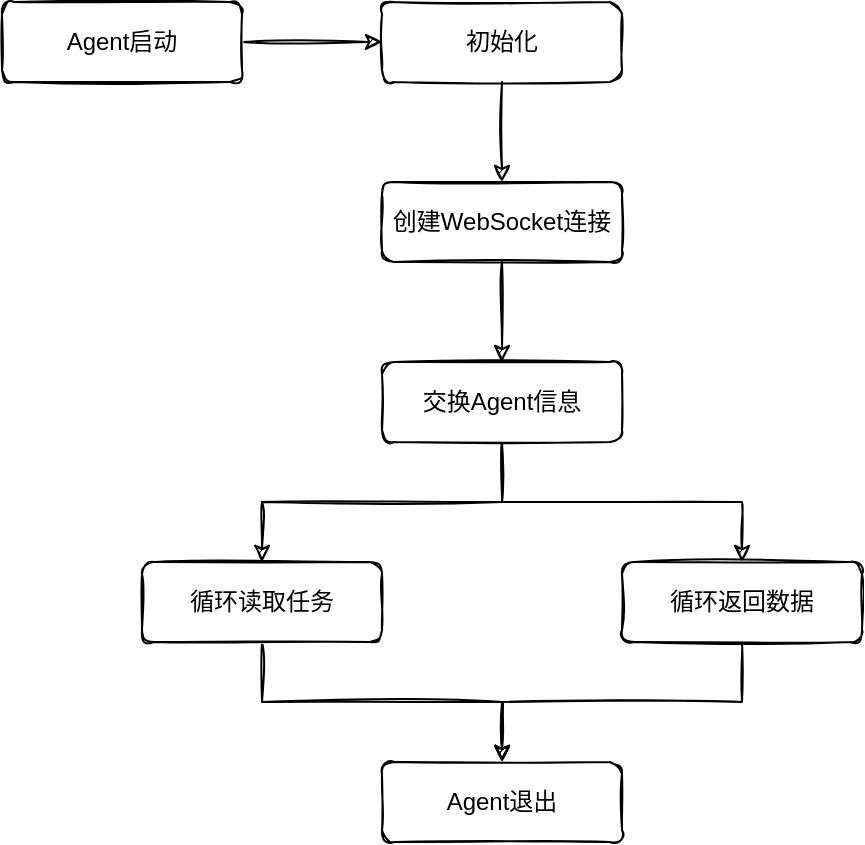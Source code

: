<mxfile version="19.0.3" type="device"><diagram id="C5RBs43oDa-KdzZeNtuy" name="Page-1"><mxGraphModel dx="1038" dy="641" grid="1" gridSize="10" guides="1" tooltips="1" connect="1" arrows="1" fold="1" page="1" pageScale="1" pageWidth="827" pageHeight="1169" math="0" shadow="0"><root><mxCell id="WIyWlLk6GJQsqaUBKTNV-0"/><mxCell id="WIyWlLk6GJQsqaUBKTNV-1" parent="WIyWlLk6GJQsqaUBKTNV-0"/><mxCell id="MeWg7sukLauvN3H1yDG9-4" style="edgeStyle=orthogonalEdgeStyle;rounded=0;orthogonalLoop=1;jettySize=auto;html=1;exitX=1;exitY=0.5;exitDx=0;exitDy=0;sketch=1;" edge="1" parent="WIyWlLk6GJQsqaUBKTNV-1" source="WIyWlLk6GJQsqaUBKTNV-3" target="MeWg7sukLauvN3H1yDG9-1"><mxGeometry relative="1" as="geometry"/></mxCell><mxCell id="WIyWlLk6GJQsqaUBKTNV-3" value="Agent启动" style="rounded=1;whiteSpace=wrap;html=1;fontSize=12;glass=0;strokeWidth=1;shadow=0;sketch=1;" parent="WIyWlLk6GJQsqaUBKTNV-1" vertex="1"><mxGeometry x="140" y="30" width="120" height="40" as="geometry"/></mxCell><mxCell id="MeWg7sukLauvN3H1yDG9-5" style="edgeStyle=orthogonalEdgeStyle;rounded=0;orthogonalLoop=1;jettySize=auto;html=1;exitX=0.5;exitY=1;exitDx=0;exitDy=0;entryX=0.5;entryY=0;entryDx=0;entryDy=0;sketch=1;" edge="1" parent="WIyWlLk6GJQsqaUBKTNV-1" source="MeWg7sukLauvN3H1yDG9-1" target="MeWg7sukLauvN3H1yDG9-2"><mxGeometry relative="1" as="geometry"/></mxCell><mxCell id="MeWg7sukLauvN3H1yDG9-1" value="初始化" style="rounded=1;whiteSpace=wrap;html=1;fontSize=12;glass=0;strokeWidth=1;shadow=0;sketch=1;" vertex="1" parent="WIyWlLk6GJQsqaUBKTNV-1"><mxGeometry x="330" y="30" width="120" height="40" as="geometry"/></mxCell><mxCell id="MeWg7sukLauvN3H1yDG9-6" style="edgeStyle=orthogonalEdgeStyle;rounded=0;orthogonalLoop=1;jettySize=auto;html=1;exitX=0.5;exitY=1;exitDx=0;exitDy=0;entryX=0.5;entryY=0;entryDx=0;entryDy=0;sketch=1;" edge="1" parent="WIyWlLk6GJQsqaUBKTNV-1" source="MeWg7sukLauvN3H1yDG9-2" target="MeWg7sukLauvN3H1yDG9-3"><mxGeometry relative="1" as="geometry"/></mxCell><mxCell id="MeWg7sukLauvN3H1yDG9-2" value="创建WebSocket连接" style="rounded=1;whiteSpace=wrap;html=1;fontSize=12;glass=0;strokeWidth=1;shadow=0;sketch=1;" vertex="1" parent="WIyWlLk6GJQsqaUBKTNV-1"><mxGeometry x="330" y="120" width="120" height="40" as="geometry"/></mxCell><mxCell id="MeWg7sukLauvN3H1yDG9-9" style="edgeStyle=orthogonalEdgeStyle;rounded=0;orthogonalLoop=1;jettySize=auto;html=1;exitX=0.5;exitY=1;exitDx=0;exitDy=0;entryX=0.5;entryY=0;entryDx=0;entryDy=0;sketch=1;" edge="1" parent="WIyWlLk6GJQsqaUBKTNV-1" source="MeWg7sukLauvN3H1yDG9-3" target="MeWg7sukLauvN3H1yDG9-7"><mxGeometry relative="1" as="geometry"/></mxCell><mxCell id="MeWg7sukLauvN3H1yDG9-10" style="edgeStyle=orthogonalEdgeStyle;rounded=0;orthogonalLoop=1;jettySize=auto;html=1;exitX=0.5;exitY=1;exitDx=0;exitDy=0;entryX=0.5;entryY=0;entryDx=0;entryDy=0;sketch=1;" edge="1" parent="WIyWlLk6GJQsqaUBKTNV-1" source="MeWg7sukLauvN3H1yDG9-3" target="MeWg7sukLauvN3H1yDG9-8"><mxGeometry relative="1" as="geometry"/></mxCell><mxCell id="MeWg7sukLauvN3H1yDG9-3" value="交换Agent信息" style="rounded=1;whiteSpace=wrap;html=1;fontSize=12;glass=0;strokeWidth=1;shadow=0;sketch=1;" vertex="1" parent="WIyWlLk6GJQsqaUBKTNV-1"><mxGeometry x="330" y="210" width="120" height="40" as="geometry"/></mxCell><mxCell id="MeWg7sukLauvN3H1yDG9-12" style="edgeStyle=orthogonalEdgeStyle;rounded=0;orthogonalLoop=1;jettySize=auto;html=1;exitX=0.5;exitY=1;exitDx=0;exitDy=0;entryX=0.5;entryY=0;entryDx=0;entryDy=0;sketch=1;" edge="1" parent="WIyWlLk6GJQsqaUBKTNV-1" source="MeWg7sukLauvN3H1yDG9-7" target="MeWg7sukLauvN3H1yDG9-11"><mxGeometry relative="1" as="geometry"/></mxCell><mxCell id="MeWg7sukLauvN3H1yDG9-7" value="循环读取任务" style="rounded=1;whiteSpace=wrap;html=1;fontSize=12;glass=0;strokeWidth=1;shadow=0;sketch=1;" vertex="1" parent="WIyWlLk6GJQsqaUBKTNV-1"><mxGeometry x="210" y="310" width="120" height="40" as="geometry"/></mxCell><mxCell id="MeWg7sukLauvN3H1yDG9-13" style="edgeStyle=orthogonalEdgeStyle;rounded=0;orthogonalLoop=1;jettySize=auto;html=1;exitX=0.5;exitY=1;exitDx=0;exitDy=0;sketch=1;" edge="1" parent="WIyWlLk6GJQsqaUBKTNV-1" source="MeWg7sukLauvN3H1yDG9-8"><mxGeometry relative="1" as="geometry"><mxPoint x="390" y="410" as="targetPoint"/></mxGeometry></mxCell><mxCell id="MeWg7sukLauvN3H1yDG9-8" value="循环返回数据" style="rounded=1;whiteSpace=wrap;html=1;fontSize=12;glass=0;strokeWidth=1;shadow=0;sketch=1;" vertex="1" parent="WIyWlLk6GJQsqaUBKTNV-1"><mxGeometry x="450" y="310" width="120" height="40" as="geometry"/></mxCell><mxCell id="MeWg7sukLauvN3H1yDG9-11" value="Agent退出" style="rounded=1;whiteSpace=wrap;html=1;fontSize=12;glass=0;strokeWidth=1;shadow=0;sketch=1;" vertex="1" parent="WIyWlLk6GJQsqaUBKTNV-1"><mxGeometry x="330" y="410" width="120" height="40" as="geometry"/></mxCell></root></mxGraphModel></diagram></mxfile>
